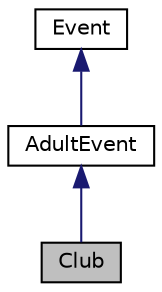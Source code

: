 digraph "Club"
{
  edge [fontname="Helvetica",fontsize="10",labelfontname="Helvetica",labelfontsize="10"];
  node [fontname="Helvetica",fontsize="10",shape=record];
  Node3 [label="Club",height=0.2,width=0.4,color="black", fillcolor="grey75", style="filled", fontcolor="black"];
  Node4 -> Node3 [dir="back",color="midnightblue",fontsize="10",style="solid"];
  Node4 [label="AdultEvent",height=0.2,width=0.4,color="black", fillcolor="white", style="filled",URL="$class_adult_event.html"];
  Node5 -> Node4 [dir="back",color="midnightblue",fontsize="10",style="solid"];
  Node5 [label="Event",height=0.2,width=0.4,color="black", fillcolor="white", style="filled",URL="$class_event.html"];
}
